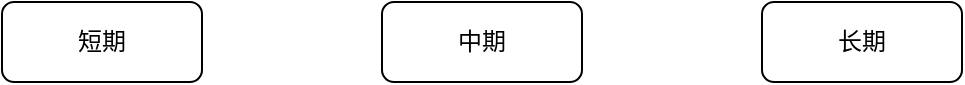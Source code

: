 <mxfile version="14.9.5" type="github">
  <diagram id="xbNhdbkTUPQvUmLiyTn8" name="Page-1">
    <mxGraphModel dx="1422" dy="794" grid="1" gridSize="10" guides="1" tooltips="1" connect="1" arrows="1" fold="1" page="1" pageScale="1" pageWidth="827" pageHeight="1169" math="0" shadow="0">
      <root>
        <mxCell id="0" />
        <mxCell id="1" parent="0" />
        <mxCell id="xhFQ-MTkNrWi6kX71VLR-1" value="短期" style="rounded=1;whiteSpace=wrap;html=1;" vertex="1" parent="1">
          <mxGeometry x="100" y="210" width="100" height="40" as="geometry" />
        </mxCell>
        <mxCell id="xhFQ-MTkNrWi6kX71VLR-2" value="中期" style="rounded=1;whiteSpace=wrap;html=1;" vertex="1" parent="1">
          <mxGeometry x="290" y="210" width="100" height="40" as="geometry" />
        </mxCell>
        <mxCell id="xhFQ-MTkNrWi6kX71VLR-3" value="长期" style="rounded=1;whiteSpace=wrap;html=1;" vertex="1" parent="1">
          <mxGeometry x="480" y="210" width="100" height="40" as="geometry" />
        </mxCell>
      </root>
    </mxGraphModel>
  </diagram>
</mxfile>

